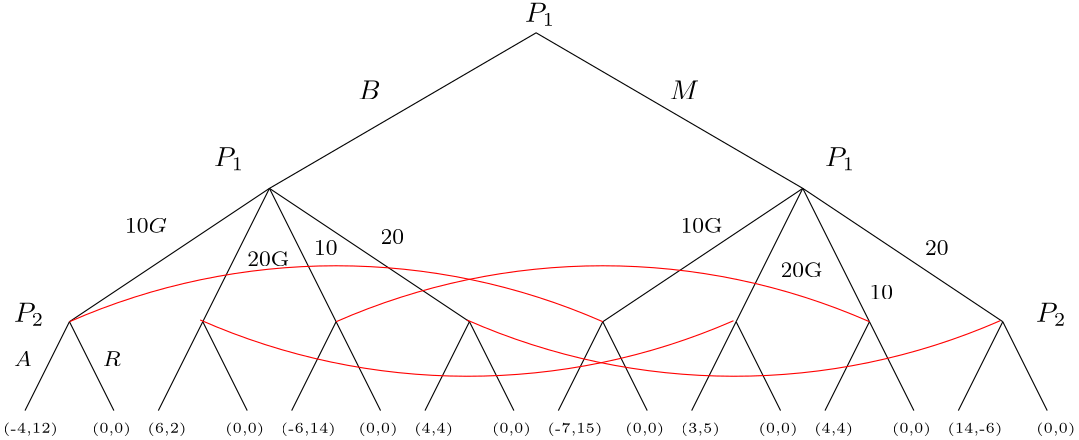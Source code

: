 <?xml version="1.0"?>
<!DOCTYPE ipe SYSTEM "ipe.dtd">
<ipe version="70206" creator="Ipe 7.2.11">
<info created="D:20201122194620" modified="D:20201122201211"/>
<ipestyle name="basic">
<symbol name="arrow/arc(spx)">
<path stroke="sym-stroke" fill="sym-stroke" pen="sym-pen">
0 0 m
-1 0.333 l
-1 -0.333 l
h
</path>
</symbol>
<symbol name="arrow/farc(spx)">
<path stroke="sym-stroke" fill="white" pen="sym-pen">
0 0 m
-1 0.333 l
-1 -0.333 l
h
</path>
</symbol>
<symbol name="arrow/ptarc(spx)">
<path stroke="sym-stroke" fill="sym-stroke" pen="sym-pen">
0 0 m
-1 0.333 l
-0.8 0 l
-1 -0.333 l
h
</path>
</symbol>
<symbol name="arrow/fptarc(spx)">
<path stroke="sym-stroke" fill="white" pen="sym-pen">
0 0 m
-1 0.333 l
-0.8 0 l
-1 -0.333 l
h
</path>
</symbol>
<symbol name="mark/circle(sx)" transformations="translations">
<path fill="sym-stroke">
0.6 0 0 0.6 0 0 e
0.4 0 0 0.4 0 0 e
</path>
</symbol>
<symbol name="mark/disk(sx)" transformations="translations">
<path fill="sym-stroke">
0.6 0 0 0.6 0 0 e
</path>
</symbol>
<symbol name="mark/fdisk(sfx)" transformations="translations">
<group>
<path fill="sym-fill">
0.5 0 0 0.5 0 0 e
</path>
<path fill="sym-stroke" fillrule="eofill">
0.6 0 0 0.6 0 0 e
0.4 0 0 0.4 0 0 e
</path>
</group>
</symbol>
<symbol name="mark/box(sx)" transformations="translations">
<path fill="sym-stroke" fillrule="eofill">
-0.6 -0.6 m
0.6 -0.6 l
0.6 0.6 l
-0.6 0.6 l
h
-0.4 -0.4 m
0.4 -0.4 l
0.4 0.4 l
-0.4 0.4 l
h
</path>
</symbol>
<symbol name="mark/square(sx)" transformations="translations">
<path fill="sym-stroke">
-0.6 -0.6 m
0.6 -0.6 l
0.6 0.6 l
-0.6 0.6 l
h
</path>
</symbol>
<symbol name="mark/fsquare(sfx)" transformations="translations">
<group>
<path fill="sym-fill">
-0.5 -0.5 m
0.5 -0.5 l
0.5 0.5 l
-0.5 0.5 l
h
</path>
<path fill="sym-stroke" fillrule="eofill">
-0.6 -0.6 m
0.6 -0.6 l
0.6 0.6 l
-0.6 0.6 l
h
-0.4 -0.4 m
0.4 -0.4 l
0.4 0.4 l
-0.4 0.4 l
h
</path>
</group>
</symbol>
<symbol name="mark/cross(sx)" transformations="translations">
<group>
<path fill="sym-stroke">
-0.43 -0.57 m
0.57 0.43 l
0.43 0.57 l
-0.57 -0.43 l
h
</path>
<path fill="sym-stroke">
-0.43 0.57 m
0.57 -0.43 l
0.43 -0.57 l
-0.57 0.43 l
h
</path>
</group>
</symbol>
<symbol name="arrow/fnormal(spx)">
<path stroke="sym-stroke" fill="white" pen="sym-pen">
0 0 m
-1 0.333 l
-1 -0.333 l
h
</path>
</symbol>
<symbol name="arrow/pointed(spx)">
<path stroke="sym-stroke" fill="sym-stroke" pen="sym-pen">
0 0 m
-1 0.333 l
-0.8 0 l
-1 -0.333 l
h
</path>
</symbol>
<symbol name="arrow/fpointed(spx)">
<path stroke="sym-stroke" fill="white" pen="sym-pen">
0 0 m
-1 0.333 l
-0.8 0 l
-1 -0.333 l
h
</path>
</symbol>
<symbol name="arrow/linear(spx)">
<path stroke="sym-stroke" pen="sym-pen">
-1 0.333 m
0 0 l
-1 -0.333 l
</path>
</symbol>
<symbol name="arrow/fdouble(spx)">
<path stroke="sym-stroke" fill="white" pen="sym-pen">
0 0 m
-1 0.333 l
-1 -0.333 l
h
-1 0 m
-2 0.333 l
-2 -0.333 l
h
</path>
</symbol>
<symbol name="arrow/double(spx)">
<path stroke="sym-stroke" fill="sym-stroke" pen="sym-pen">
0 0 m
-1 0.333 l
-1 -0.333 l
h
-1 0 m
-2 0.333 l
-2 -0.333 l
h
</path>
</symbol>
<pen name="heavier" value="0.8"/>
<pen name="fat" value="1.2"/>
<pen name="ultrafat" value="2"/>
<symbolsize name="large" value="5"/>
<symbolsize name="small" value="2"/>
<symbolsize name="tiny" value="1.1"/>
<arrowsize name="large" value="10"/>
<arrowsize name="small" value="5"/>
<arrowsize name="tiny" value="3"/>
<color name="red" value="1 0 0"/>
<color name="green" value="0 1 0"/>
<color name="blue" value="0 0 1"/>
<color name="yellow" value="1 1 0"/>
<color name="orange" value="1 0.647 0"/>
<color name="gold" value="1 0.843 0"/>
<color name="purple" value="0.627 0.125 0.941"/>
<color name="gray" value="0.745"/>
<color name="brown" value="0.647 0.165 0.165"/>
<color name="navy" value="0 0 0.502"/>
<color name="pink" value="1 0.753 0.796"/>
<color name="seagreen" value="0.18 0.545 0.341"/>
<color name="turquoise" value="0.251 0.878 0.816"/>
<color name="violet" value="0.933 0.51 0.933"/>
<color name="darkblue" value="0 0 0.545"/>
<color name="darkcyan" value="0 0.545 0.545"/>
<color name="darkgray" value="0.663"/>
<color name="darkgreen" value="0 0.392 0"/>
<color name="darkmagenta" value="0.545 0 0.545"/>
<color name="darkorange" value="1 0.549 0"/>
<color name="darkred" value="0.545 0 0"/>
<color name="lightblue" value="0.678 0.847 0.902"/>
<color name="lightcyan" value="0.878 1 1"/>
<color name="lightgray" value="0.827"/>
<color name="lightgreen" value="0.565 0.933 0.565"/>
<color name="lightyellow" value="1 1 0.878"/>
<dashstyle name="dashed" value="[4] 0"/>
<dashstyle name="dotted" value="[1 3] 0"/>
<dashstyle name="dash dotted" value="[4 2 1 2] 0"/>
<dashstyle name="dash dot dotted" value="[4 2 1 2 1 2] 0"/>
<textsize name="large" value="\large"/>
<textsize name="Large" value="\Large"/>
<textsize name="LARGE" value="\LARGE"/>
<textsize name="huge" value="\huge"/>
<textsize name="Huge" value="\Huge"/>
<textsize name="small" value="\small"/>
<textsize name="footnote" value="\footnotesize"/>
<textsize name="tiny" value="\tiny"/>
<textstyle name="center" begin="\begin{center}" end="\end{center}"/>
<textstyle name="itemize" begin="\begin{itemize}" end="\end{itemize}"/>
<textstyle name="item" begin="\begin{itemize}\item{}" end="\end{itemize}"/>
<gridsize name="4 pts" value="4"/>
<gridsize name="8 pts (~3 mm)" value="8"/>
<gridsize name="16 pts (~6 mm)" value="16"/>
<gridsize name="32 pts (~12 mm)" value="32"/>
<gridsize name="10 pts (~3.5 mm)" value="10"/>
<gridsize name="20 pts (~7 mm)" value="20"/>
<gridsize name="14 pts (~5 mm)" value="14"/>
<gridsize name="28 pts (~10 mm)" value="28"/>
<gridsize name="56 pts (~20 mm)" value="56"/>
<anglesize name="90 deg" value="90"/>
<anglesize name="60 deg" value="60"/>
<anglesize name="45 deg" value="45"/>
<anglesize name="30 deg" value="30"/>
<anglesize name="22.5 deg" value="22.5"/>
<opacity name="10%" value="0.1"/>
<opacity name="30%" value="0.3"/>
<opacity name="50%" value="0.5"/>
<opacity name="75%" value="0.75"/>
<tiling name="falling" angle="-60" step="4" width="1"/>
<tiling name="rising" angle="30" step="4" width="1"/>
</ipestyle>
<page>
<layer name="alpha"/>
<view layers="alpha" active="alpha"/>
<text layer="alpha" matrix="1 0 0 1 0 -80" transformations="translations" pos="260 508" stroke="black" type="label" width="10.866" height="6.812" depth="1.49" valign="baseline" style="math">P_1</text>
<text transformations="translations" pos="148 376" stroke="black" type="label" width="10.866" height="6.812" depth="1.49" valign="baseline" style="math">P_1</text>
<text matrix="1 0 0 1 -4 0" transformations="translations" pos="372 376" stroke="black" type="label" width="10.866" height="6.812" depth="1.49" valign="baseline" style="math">P_1</text>
<text matrix="1 0 0 1 16 -52" transformations="translations" pos="184 452" stroke="black" type="label" width="8.057" height="6.808" depth="0" valign="baseline" style="math">B</text>
<text matrix="1 0 0 1 -20 -56" transformations="translations" pos="332 456" stroke="black" type="label" width="10.751" height="6.808" depth="0" valign="baseline" style="math">M</text>
<path stroke="black">
168 368 m
96 320 l
96 320 l
96 320 l
</path>
<path stroke="black">
144 320 m
168 368 l
</path>
<path stroke="black">
168 368 m
192 320 l
</path>
<path stroke="black">
168 368 m
240 320 l
</path>
<path matrix="1 0 0 1 192 0" stroke="black">
168 368 m
96 320 l
96 320 l
96 320 l
</path>
<path matrix="1 0 0 1 192 0" stroke="black">
144 320 m
168 368 l
</path>
<path matrix="1 0 0 1 192 0" stroke="black">
168 368 m
192 320 l
</path>
<path matrix="1 0 0 1 192 0" stroke="black">
168 368 m
240 320 l
</path>
<path stroke="black">
96 320 m
80 288 l
</path>
<path stroke="black">
96 320 m
112 288 l
</path>
<path stroke="black">
144 320 m
128 288 l
</path>
<path stroke="black">
144 320 m
160 288 l
</path>
<path stroke="black">
192 320 m
176 288 l
</path>
<path stroke="black">
192 320 m
208 288 l
</path>
<path stroke="black">
240 320 m
224 288 l
</path>
<path stroke="black">
240 320 m
256 288 l
</path>
<path stroke="black">
288 320 m
272 288 l
272 288 l
272 288 l
</path>
<path stroke="black">
288 320 m
304 288 l
</path>
<path stroke="black">
336 320 m
320 288 l
</path>
<path stroke="black">
336 320 m
352 288 l
</path>
<path stroke="black">
384 320 m
368 288 l
</path>
<path stroke="black">
384 320 m
400 288 l
</path>
<path stroke="black">
432 320 m
416 288 l
</path>
<path stroke="black">
432 320 m
448 288 l
</path>
<text matrix="1 0 0 1 -4 0" transformations="translations" pos="448 320" stroke="black" type="label" width="10.866" height="6.812" depth="1.49" valign="baseline" style="math">P_2</text>
<text matrix="1 0 0 1 0 -4" transformations="translations" pos="76 324" stroke="black" type="label" width="10.866" height="6.812" depth="1.49" valign="baseline" style="math">P_2</text>
<path stroke="red">
96 320 m
238.934 0 0 -238.934 192 101.2 288 320 a
</path>
<path matrix="1 0 0 1 96 0" stroke="red">
96 320 m
238.934 0 0 -238.934 192 101.2 288 320 a
</path>
<path matrix="-0.999999 0.00145585 -0.00145585 -0.999999 431.522 640.212" stroke="red">
96 320 m
238.934 0 0 -238.934 192 101.2 288 320 a
</path>
<path matrix="-0.999999 0.00145585 -0.00145585 -0.999999 527.522 640.212" stroke="red">
96 320 m
238.934 0 0 -238.934 192 101.2 288 320 a
</path>
<text transformations="translations" pos="116 352" stroke="black" type="label" width="15.067" height="5.446" depth="0" valign="baseline" size="footnote" style="math">10G</text>
<text matrix="1 0 0 1 16 0" transformations="translations" pos="144 340" stroke="black" type="label" width="15.112" height="5.446" depth="0" valign="baseline" size="footnote">20G</text>
<text transformations="translations" pos="184 344" stroke="black" type="label" width="8.468" height="5.136" depth="0" valign="baseline" size="footnote">10</text>
<text transformations="translations" pos="208 348" stroke="black" type="label" width="8.468" height="5.136" depth="0" valign="baseline" size="footnote">20</text>
<text transformations="translations" pos="316 352" stroke="black" type="label" width="15.112" height="5.446" depth="0" valign="baseline" size="footnote">10G</text>
<text matrix="1 0 0 1 12 -4" transformations="translations" pos="340 340" stroke="black" type="label" width="15.112" height="5.446" depth="0" valign="baseline" size="footnote">20G</text>
<text transformations="translations" pos="384 328" stroke="black" type="label" width="8.468" height="5.136" depth="0" valign="baseline" size="footnote">10</text>
<text matrix="1 0 0 1 4 -8" transformations="translations" pos="400 352" stroke="black" type="label" width="8.468" height="5.136" depth="0" valign="baseline" size="footnote">20</text>
<text transformations="translations" pos="76 304" stroke="black" type="label" width="6.343" height="5.446" depth="0" valign="baseline" size="footnote" style="math">A</text>
<text matrix="1 0 0 1 -4 -4" transformations="translations" pos="112 308" stroke="black" type="label" width="6.427" height="5.446" depth="0" valign="baseline" size="footnote" style="math">R</text>
<path stroke="black">
168 368 m
264 424 l
360 368 l
</path>
<text matrix="1 0 0 1 -12 0" transformations="translations" pos="116 280" stroke="black" type="label" width="14.183" height="3.741" depth="1.24" valign="baseline" size="tiny">(0,0)</text>
<text matrix="1 0 0 1 -4 0" transformations="translations" pos="156 280" stroke="black" type="label" width="14.183" height="3.741" depth="1.24" valign="baseline" size="tiny">(0,0)</text>
<text matrix="1 0 0 1 -8 -4" transformations="translations" pos="208 284" stroke="black" type="label" width="14.183" height="3.741" depth="1.24" valign="baseline" size="tiny">(0,0)</text>
<text matrix="1 0 0 1 -4 0" transformations="translations" pos="252 280" stroke="black" type="label" width="14.183" height="3.741" depth="1.24" valign="baseline" size="tiny">(0,0)</text>
<text matrix="1 0 0 1 -8 0" transformations="translations" pos="304 280" stroke="black" type="label" width="14.183" height="3.741" depth="1.24" valign="baseline" size="tiny">(0,0)</text>
<text matrix="1 0 0 1 -8 0" transformations="translations" pos="352 280" stroke="black" type="label" width="14.183" height="3.741" depth="1.24" valign="baseline" size="tiny">(0,0)</text>
<text matrix="1 0 0 1 0 -4" transformations="translations" pos="392 284" stroke="black" type="label" width="14.183" height="3.741" depth="1.24" valign="baseline" size="tiny">(0,0)</text>
<text transformations="translations" pos="444 280" stroke="black" type="label" width="14.183" height="3.741" depth="1.24" valign="baseline" size="tiny">(0,0)</text>
<text matrix="1 0 0 1 -4 0" transformations="translations" pos="76 280" stroke="black" type="label" width="19.926" height="3.741" depth="1.24" valign="baseline" size="tiny">(-4,12)</text>
<text matrix="1 0 0 1 -8 -4" transformations="translations" pos="132 284" stroke="black" type="label" width="14.183" height="3.741" depth="1.24" valign="baseline" size="tiny">(6,2)</text>
<text matrix="1 0 0 1 -8 -4" transformations="translations" pos="180 284" stroke="black" type="label" width="19.926" height="3.741" depth="1.24" valign="baseline" size="tiny">(-6,14)</text>
<text matrix="1 0 0 1 -8 0" transformations="translations" pos="228 280" stroke="black" type="label" width="14.183" height="3.741" depth="1.24" valign="baseline" size="tiny">(4,4)</text>
<text matrix="1 0 0 1 -8 -4" transformations="translations" pos="420 284" stroke="black" type="label" width="19.926" height="3.741" depth="1.24" valign="baseline" size="tiny">(14,-6)</text>
<text matrix="1 0 0 1 -8 -4" transformations="translations" pos="372 284" stroke="black" type="label" width="14.183" height="3.741" depth="1.24" valign="baseline" size="tiny">(4,4)</text>
<text matrix="1 0 0 1 -4 -4" transformations="translations" pos="320 284" stroke="black" type="label" width="14.183" height="3.741" depth="1.24" valign="baseline" size="tiny">(3,5)</text>
<text matrix="1 0 0 1 -4 -4" transformations="translations" pos="272 284" stroke="black" type="label" width="19.926" height="3.741" depth="1.24" valign="baseline" size="tiny">(-7,15)</text>
</page>
</ipe>
